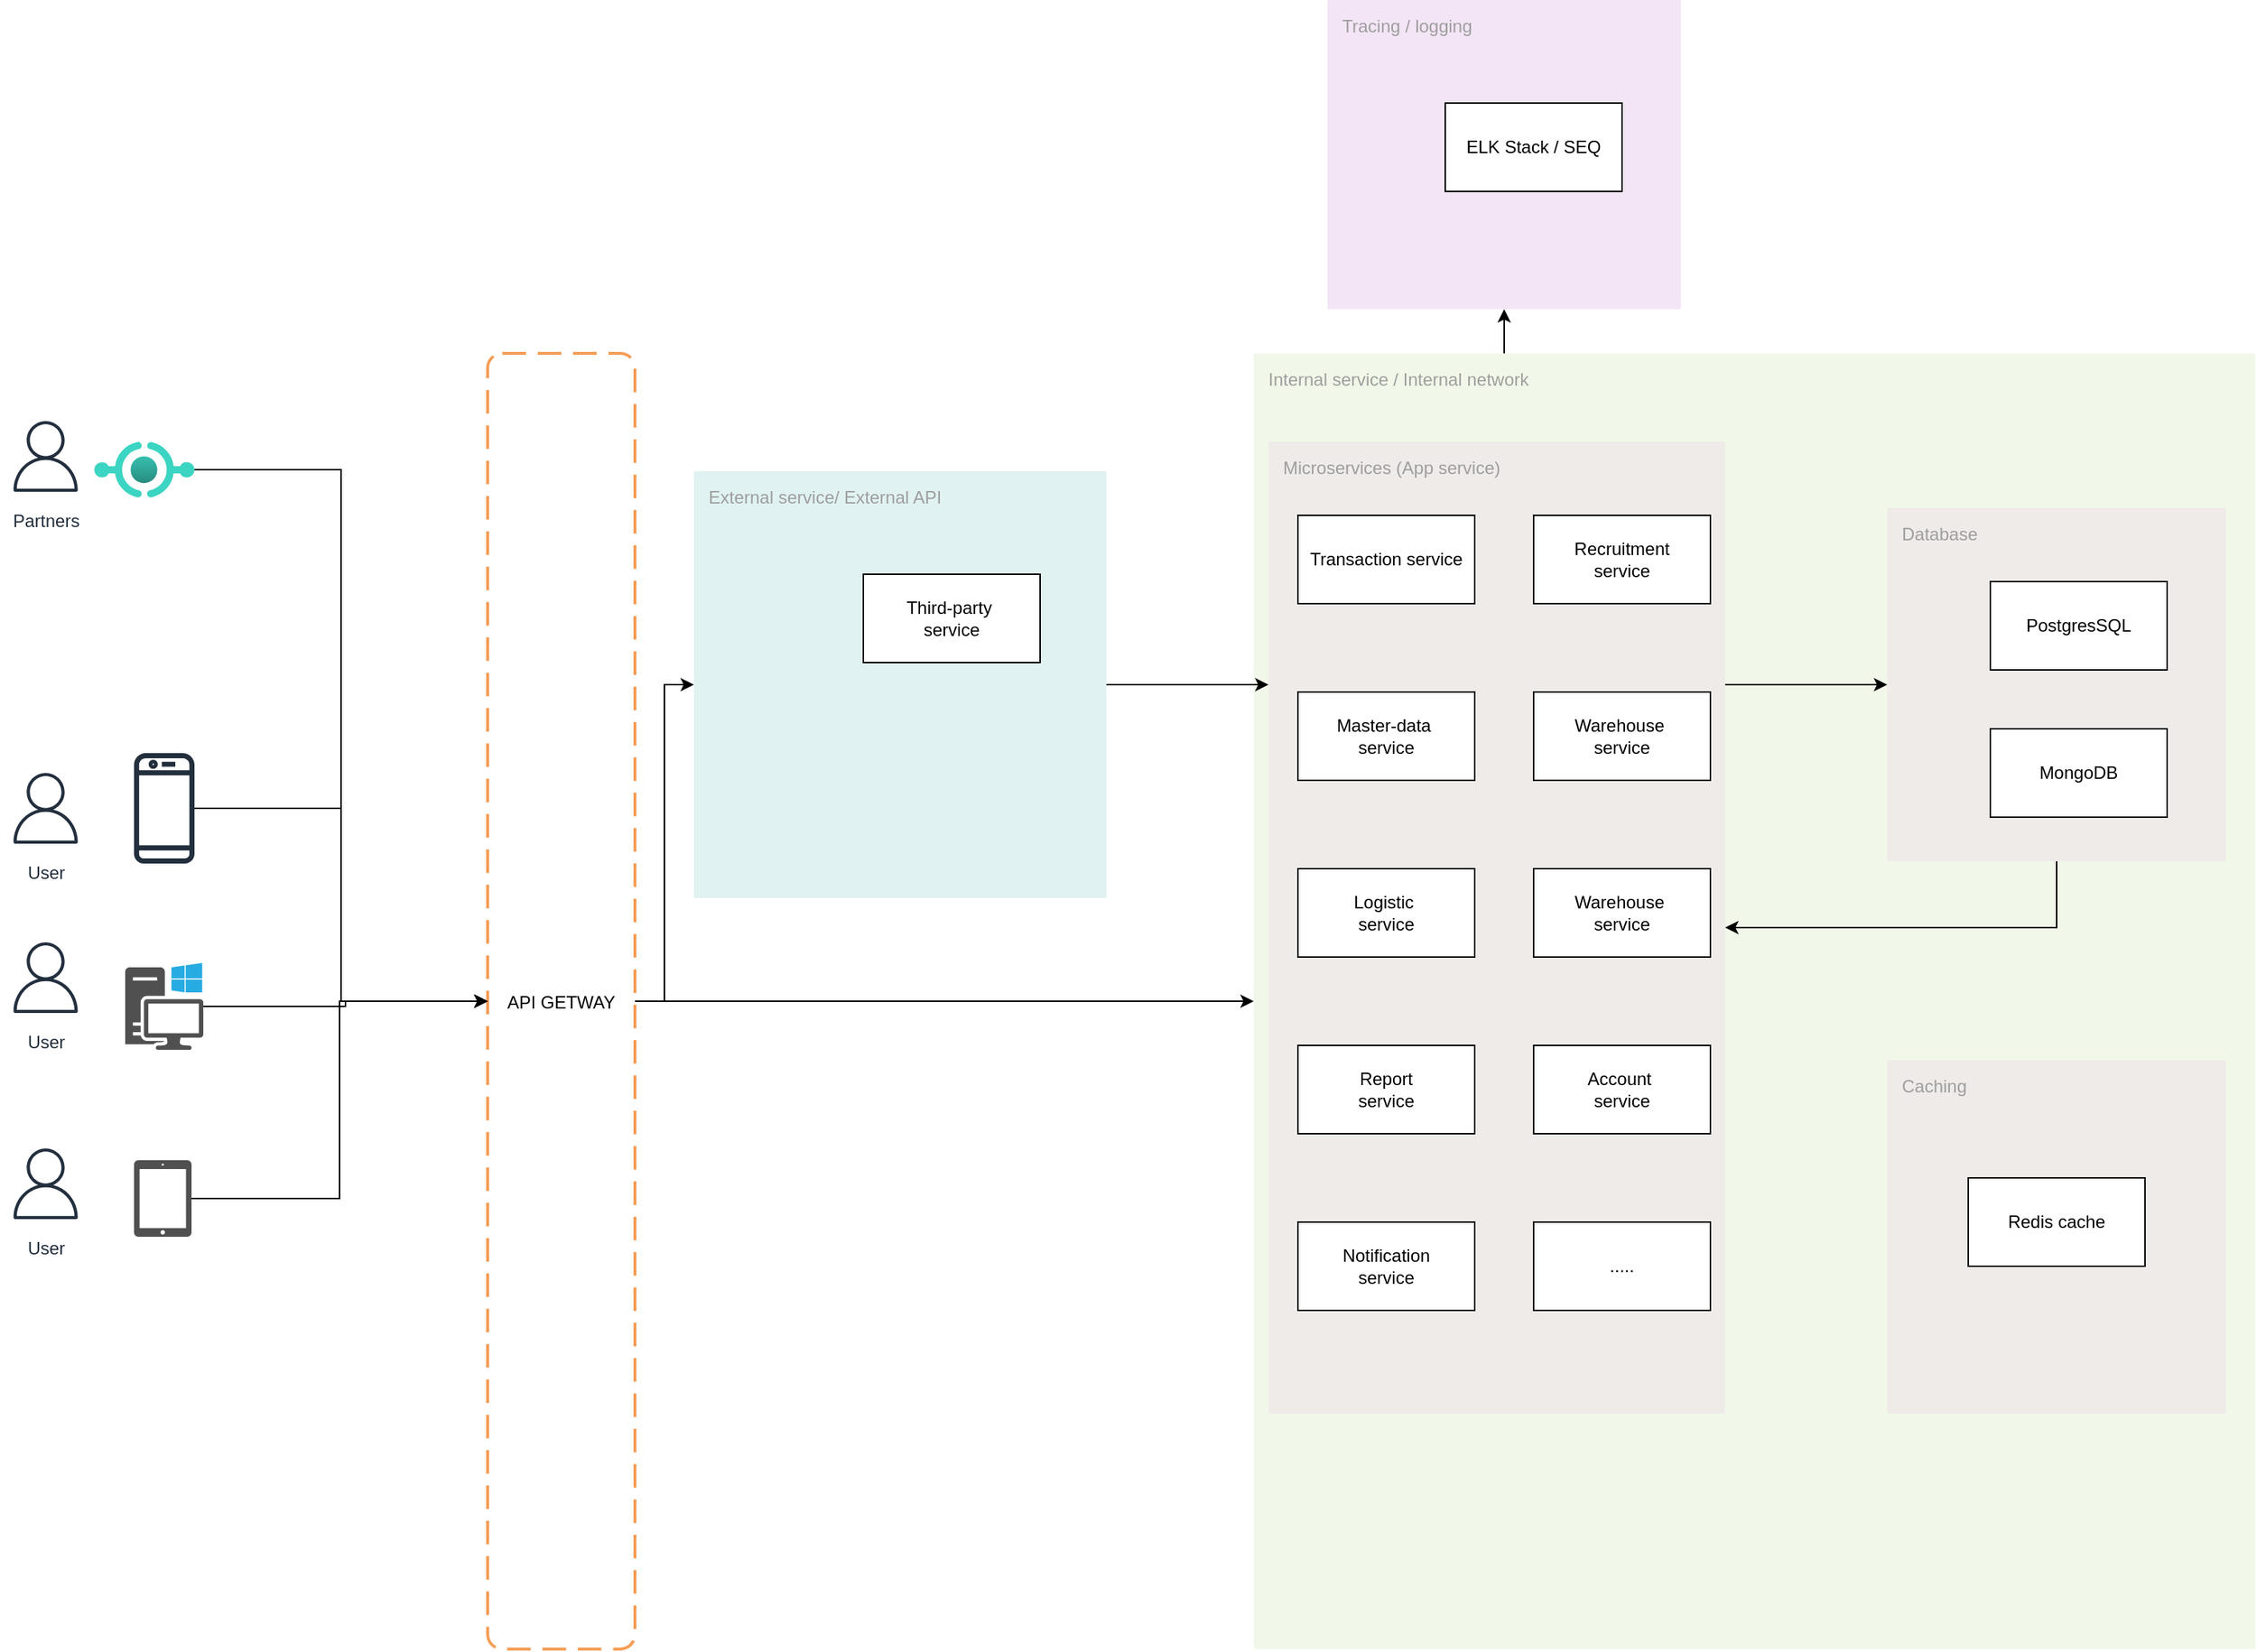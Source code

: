 <mxfile version="24.8.4">
  <diagram id="R2lEEEUBdFMjLlhIrx00" name="Page-1">
    <mxGraphModel dx="1690" dy="1953" grid="1" gridSize="10" guides="1" tooltips="1" connect="1" arrows="1" fold="1" page="1" pageScale="1" pageWidth="850" pageHeight="1100" math="0" shadow="0" extFonts="Permanent Marker^https://fonts.googleapis.com/css?family=Permanent+Marker">
      <root>
        <mxCell id="0" />
        <mxCell id="1" parent="0" />
        <mxCell id="jmSlWFZychz08hpazryL-17" value="External service/ External API" style="sketch=0;points=[[0,0,0],[0.25,0,0],[0.5,0,0],[0.75,0,0],[1,0,0],[1,0.25,0],[1,0.5,0],[1,0.75,0],[1,1,0],[0.75,1,0],[0.5,1,0],[0.25,1,0],[0,1,0],[0,0.75,0],[0,0.5,0],[0,0.25,0]];rounded=1;absoluteArcSize=1;arcSize=2;html=1;strokeColor=none;gradientColor=none;shadow=0;dashed=0;fontSize=12;fontColor=#9E9E9E;align=left;verticalAlign=top;spacing=10;spacingTop=-4;whiteSpace=wrap;fillColor=#E0F2F1;" vertex="1" parent="1">
          <mxGeometry x="500" y="240" width="280" height="290" as="geometry" />
        </mxCell>
        <mxCell id="jmSlWFZychz08hpazryL-18" value="Third-party&amp;nbsp;&lt;div&gt;&lt;span style=&quot;background-color: initial;&quot;&gt;service&lt;/span&gt;&lt;/div&gt;" style="rounded=0;whiteSpace=wrap;html=1;" vertex="1" parent="1">
          <mxGeometry x="615" y="310" width="120" height="60" as="geometry" />
        </mxCell>
        <mxCell id="jmSlWFZychz08hpazryL-19" value="Internal service / Internal network" style="sketch=0;points=[[0,0,0],[0.25,0,0],[0.5,0,0],[0.75,0,0],[1,0,0],[1,0.25,0],[1,0.5,0],[1,0.75,0],[1,1,0],[0.75,1,0],[0.5,1,0],[0.25,1,0],[0,1,0],[0,0.75,0],[0,0.5,0],[0,0.25,0]];rounded=1;absoluteArcSize=1;arcSize=2;html=1;strokeColor=none;gradientColor=none;shadow=0;dashed=0;fontSize=12;fontColor=#9E9E9E;align=left;verticalAlign=top;spacing=10;spacingTop=-4;whiteSpace=wrap;fillColor=#F1F8E9;" vertex="1" parent="1">
          <mxGeometry x="880" y="160" width="680" height="880" as="geometry" />
        </mxCell>
        <mxCell id="jmSlWFZychz08hpazryL-20" value="Microservices (App service)" style="sketch=0;points=[[0,0,0],[0.25,0,0],[0.5,0,0],[0.75,0,0],[1,0,0],[1,0.25,0],[1,0.5,0],[1,0.75,0],[1,1,0],[0.75,1,0],[0.5,1,0],[0.25,1,0],[0,1,0],[0,0.75,0],[0,0.5,0],[0,0.25,0]];rounded=1;absoluteArcSize=1;arcSize=2;html=1;strokeColor=none;gradientColor=none;shadow=0;dashed=0;fontSize=12;fontColor=#9E9E9E;align=left;verticalAlign=top;spacing=10;spacingTop=-4;whiteSpace=wrap;fillColor=#EFEBE9;" vertex="1" parent="1">
          <mxGeometry x="890" y="220" width="310" height="660" as="geometry" />
        </mxCell>
        <mxCell id="jmSlWFZychz08hpazryL-21" value="Database" style="sketch=0;points=[[0,0,0],[0.25,0,0],[0.5,0,0],[0.75,0,0],[1,0,0],[1,0.25,0],[1,0.5,0],[1,0.75,0],[1,1,0],[0.75,1,0],[0.5,1,0],[0.25,1,0],[0,1,0],[0,0.75,0],[0,0.5,0],[0,0.25,0]];rounded=1;absoluteArcSize=1;arcSize=2;html=1;strokeColor=none;gradientColor=none;shadow=0;dashed=0;fontSize=12;fontColor=#9E9E9E;align=left;verticalAlign=top;spacing=10;spacingTop=-4;whiteSpace=wrap;fillColor=#EFEBE9;" vertex="1" parent="1">
          <mxGeometry x="1310" y="265" width="230" height="240" as="geometry" />
        </mxCell>
        <mxCell id="jmSlWFZychz08hpazryL-22" value="Transaction service" style="rounded=0;whiteSpace=wrap;html=1;" vertex="1" parent="1">
          <mxGeometry x="910" y="270" width="120" height="60" as="geometry" />
        </mxCell>
        <mxCell id="jmSlWFZychz08hpazryL-23" value="Logistic&amp;nbsp;&lt;div&gt;&lt;span style=&quot;background-color: initial;&quot;&gt;service&lt;/span&gt;&lt;/div&gt;" style="rounded=0;whiteSpace=wrap;html=1;" vertex="1" parent="1">
          <mxGeometry x="910" y="510" width="120" height="60" as="geometry" />
        </mxCell>
        <mxCell id="jmSlWFZychz08hpazryL-24" value="Report&lt;div&gt;&lt;span style=&quot;background-color: initial;&quot;&gt;service&lt;/span&gt;&lt;/div&gt;" style="rounded=0;whiteSpace=wrap;html=1;" vertex="1" parent="1">
          <mxGeometry x="910" y="630" width="120" height="60" as="geometry" />
        </mxCell>
        <mxCell id="jmSlWFZychz08hpazryL-25" value="Notification&lt;div&gt;&lt;span style=&quot;background-color: initial;&quot;&gt;service&lt;/span&gt;&lt;/div&gt;" style="rounded=0;whiteSpace=wrap;html=1;" vertex="1" parent="1">
          <mxGeometry x="910" y="750" width="120" height="60" as="geometry" />
        </mxCell>
        <mxCell id="jmSlWFZychz08hpazryL-26" value="Recruitment&lt;div&gt;&lt;span style=&quot;background-color: initial;&quot;&gt;service&lt;/span&gt;&lt;/div&gt;" style="rounded=0;whiteSpace=wrap;html=1;" vertex="1" parent="1">
          <mxGeometry x="1070" y="270" width="120" height="60" as="geometry" />
        </mxCell>
        <mxCell id="jmSlWFZychz08hpazryL-27" value="Warehouse&amp;nbsp;&lt;div&gt;&lt;span style=&quot;background-color: initial;&quot;&gt;service&lt;/span&gt;&lt;/div&gt;" style="rounded=0;whiteSpace=wrap;html=1;" vertex="1" parent="1">
          <mxGeometry x="1070" y="390" width="120" height="60" as="geometry" />
        </mxCell>
        <mxCell id="jmSlWFZychz08hpazryL-28" value="Warehouse&amp;nbsp;&lt;div&gt;&lt;span style=&quot;background-color: initial;&quot;&gt;service&lt;/span&gt;&lt;/div&gt;" style="rounded=0;whiteSpace=wrap;html=1;" vertex="1" parent="1">
          <mxGeometry x="1070" y="510" width="120" height="60" as="geometry" />
        </mxCell>
        <mxCell id="jmSlWFZychz08hpazryL-29" value="Master-data&amp;nbsp;&lt;div&gt;&lt;span style=&quot;background-color: initial;&quot;&gt;service&lt;/span&gt;&lt;/div&gt;" style="rounded=0;whiteSpace=wrap;html=1;" vertex="1" parent="1">
          <mxGeometry x="910" y="390" width="120" height="60" as="geometry" />
        </mxCell>
        <mxCell id="jmSlWFZychz08hpazryL-30" value="PostgresSQL" style="rounded=0;whiteSpace=wrap;html=1;" vertex="1" parent="1">
          <mxGeometry x="1380" y="315" width="120" height="60" as="geometry" />
        </mxCell>
        <mxCell id="jmSlWFZychz08hpazryL-31" value="MongoDB" style="rounded=0;whiteSpace=wrap;html=1;" vertex="1" parent="1">
          <mxGeometry x="1380" y="415" width="120" height="60" as="geometry" />
        </mxCell>
        <mxCell id="jmSlWFZychz08hpazryL-33" value="Tracing / logging" style="sketch=0;points=[[0,0,0],[0.25,0,0],[0.5,0,0],[0.75,0,0],[1,0,0],[1,0.25,0],[1,0.5,0],[1,0.75,0],[1,1,0],[0.75,1,0],[0.5,1,0],[0.25,1,0],[0,1,0],[0,0.75,0],[0,0.5,0],[0,0.25,0]];rounded=1;absoluteArcSize=1;arcSize=2;html=1;strokeColor=none;gradientColor=none;shadow=0;dashed=0;fontSize=12;fontColor=#9E9E9E;align=left;verticalAlign=top;spacing=10;spacingTop=-4;whiteSpace=wrap;fillColor=#F3E5F5;" vertex="1" parent="1">
          <mxGeometry x="930" y="-80" width="240" height="210" as="geometry" />
        </mxCell>
        <mxCell id="jmSlWFZychz08hpazryL-34" value="ELK Stack / SEQ" style="rounded=0;whiteSpace=wrap;html=1;" vertex="1" parent="1">
          <mxGeometry x="1010" y="-10" width="120" height="60" as="geometry" />
        </mxCell>
        <mxCell id="jmSlWFZychz08hpazryL-36" style="edgeStyle=orthogonalEdgeStyle;rounded=0;orthogonalLoop=1;jettySize=auto;html=1;exitX=0.25;exitY=0;exitDx=0;exitDy=0;exitPerimeter=0;" edge="1" parent="1" source="jmSlWFZychz08hpazryL-19" target="jmSlWFZychz08hpazryL-33">
          <mxGeometry relative="1" as="geometry" />
        </mxCell>
        <mxCell id="jmSlWFZychz08hpazryL-37" style="edgeStyle=orthogonalEdgeStyle;rounded=0;orthogonalLoop=1;jettySize=auto;html=1;exitX=1;exitY=0.5;exitDx=0;exitDy=0;exitPerimeter=0;entryX=0;entryY=0.25;entryDx=0;entryDy=0;entryPerimeter=0;" edge="1" parent="1" source="jmSlWFZychz08hpazryL-17" target="jmSlWFZychz08hpazryL-20">
          <mxGeometry relative="1" as="geometry" />
        </mxCell>
        <mxCell id="jmSlWFZychz08hpazryL-38" style="edgeStyle=orthogonalEdgeStyle;rounded=0;orthogonalLoop=1;jettySize=auto;html=1;exitX=1;exitY=0.25;exitDx=0;exitDy=0;exitPerimeter=0;entryX=0;entryY=0.5;entryDx=0;entryDy=0;entryPerimeter=0;" edge="1" parent="1" source="jmSlWFZychz08hpazryL-20" target="jmSlWFZychz08hpazryL-21">
          <mxGeometry relative="1" as="geometry" />
        </mxCell>
        <mxCell id="jmSlWFZychz08hpazryL-41" style="edgeStyle=orthogonalEdgeStyle;rounded=0;orthogonalLoop=1;jettySize=auto;html=1;exitX=0.5;exitY=1;exitDx=0;exitDy=0;exitPerimeter=0;entryX=1;entryY=0.5;entryDx=0;entryDy=0;entryPerimeter=0;" edge="1" parent="1" source="jmSlWFZychz08hpazryL-21" target="jmSlWFZychz08hpazryL-20">
          <mxGeometry relative="1" as="geometry" />
        </mxCell>
        <mxCell id="jmSlWFZychz08hpazryL-42" value="Account&amp;nbsp;&lt;div&gt;&lt;span style=&quot;background-color: initial;&quot;&gt;service&lt;/span&gt;&lt;/div&gt;" style="rounded=0;whiteSpace=wrap;html=1;" vertex="1" parent="1">
          <mxGeometry x="1070" y="630" width="120" height="60" as="geometry" />
        </mxCell>
        <mxCell id="jmSlWFZychz08hpazryL-43" value="....." style="rounded=0;whiteSpace=wrap;html=1;" vertex="1" parent="1">
          <mxGeometry x="1070" y="750" width="120" height="60" as="geometry" />
        </mxCell>
        <mxCell id="jmSlWFZychz08hpazryL-70" style="edgeStyle=orthogonalEdgeStyle;rounded=0;orthogonalLoop=1;jettySize=auto;html=1;exitX=1;exitY=0.5;exitDx=0;exitDy=0;" edge="1" parent="1" source="jmSlWFZychz08hpazryL-44" target="jmSlWFZychz08hpazryL-17">
          <mxGeometry relative="1" as="geometry" />
        </mxCell>
        <mxCell id="jmSlWFZychz08hpazryL-44" value="API GETWAY" style="rounded=1;arcSize=10;dashed=1;strokeColor=#F59D56;fillColor=none;gradientColor=none;dashPattern=8 4;strokeWidth=2;" vertex="1" parent="1">
          <mxGeometry x="360" y="160" width="100" height="880" as="geometry" />
        </mxCell>
        <mxCell id="jmSlWFZychz08hpazryL-46" value="Caching" style="sketch=0;points=[[0,0,0],[0.25,0,0],[0.5,0,0],[0.75,0,0],[1,0,0],[1,0.25,0],[1,0.5,0],[1,0.75,0],[1,1,0],[0.75,1,0],[0.5,1,0],[0.25,1,0],[0,1,0],[0,0.75,0],[0,0.5,0],[0,0.25,0]];rounded=1;absoluteArcSize=1;arcSize=2;html=1;strokeColor=none;gradientColor=none;shadow=0;dashed=0;fontSize=12;fontColor=#9E9E9E;align=left;verticalAlign=top;spacing=10;spacingTop=-4;whiteSpace=wrap;fillColor=#EFEBE9;" vertex="1" parent="1">
          <mxGeometry x="1310" y="640" width="230" height="240" as="geometry" />
        </mxCell>
        <mxCell id="jmSlWFZychz08hpazryL-47" value="Redis cache" style="rounded=0;whiteSpace=wrap;html=1;" vertex="1" parent="1">
          <mxGeometry x="1365" y="720" width="120" height="60" as="geometry" />
        </mxCell>
        <mxCell id="jmSlWFZychz08hpazryL-52" value="User" style="sketch=0;outlineConnect=0;fontColor=#232F3E;gradientColor=none;strokeColor=#232F3E;fillColor=#ffffff;dashed=0;verticalLabelPosition=bottom;verticalAlign=top;align=center;html=1;fontSize=12;fontStyle=0;aspect=fixed;shape=mxgraph.aws4.resourceIcon;resIcon=mxgraph.aws4.user;" vertex="1" parent="1">
          <mxGeometry x="30" y="439" width="60" height="60" as="geometry" />
        </mxCell>
        <mxCell id="jmSlWFZychz08hpazryL-53" value="User" style="sketch=0;outlineConnect=0;fontColor=#232F3E;gradientColor=none;strokeColor=#232F3E;fillColor=#ffffff;dashed=0;verticalLabelPosition=bottom;verticalAlign=top;align=center;html=1;fontSize=12;fontStyle=0;aspect=fixed;shape=mxgraph.aws4.resourceIcon;resIcon=mxgraph.aws4.user;" vertex="1" parent="1">
          <mxGeometry x="30" y="554" width="60" height="60" as="geometry" />
        </mxCell>
        <mxCell id="jmSlWFZychz08hpazryL-54" value="User" style="sketch=0;outlineConnect=0;fontColor=#232F3E;gradientColor=none;strokeColor=#232F3E;fillColor=#ffffff;dashed=0;verticalLabelPosition=bottom;verticalAlign=top;align=center;html=1;fontSize=12;fontStyle=0;aspect=fixed;shape=mxgraph.aws4.resourceIcon;resIcon=mxgraph.aws4.user;" vertex="1" parent="1">
          <mxGeometry x="30" y="694" width="60" height="60" as="geometry" />
        </mxCell>
        <mxCell id="jmSlWFZychz08hpazryL-65" value="" style="edgeStyle=orthogonalEdgeStyle;rounded=0;orthogonalLoop=1;jettySize=auto;html=1;entryX=0;entryY=0.5;entryDx=0;entryDy=0;" edge="1" parent="1" source="jmSlWFZychz08hpazryL-60" target="jmSlWFZychz08hpazryL-44">
          <mxGeometry relative="1" as="geometry">
            <mxPoint x="151.5" y="285" as="targetPoint" />
          </mxGeometry>
        </mxCell>
        <mxCell id="jmSlWFZychz08hpazryL-60" value="" style="sketch=0;outlineConnect=0;fontColor=#232F3E;gradientColor=none;fillColor=#232F3D;strokeColor=none;dashed=0;verticalLabelPosition=bottom;verticalAlign=top;align=center;html=1;fontSize=12;fontStyle=0;aspect=fixed;pointerEvents=1;shape=mxgraph.aws4.mobile_client;" vertex="1" parent="1">
          <mxGeometry x="120" y="430" width="41" height="78" as="geometry" />
        </mxCell>
        <mxCell id="jmSlWFZychz08hpazryL-67" value="" style="edgeStyle=orthogonalEdgeStyle;rounded=0;orthogonalLoop=1;jettySize=auto;html=1;entryX=0;entryY=0.5;entryDx=0;entryDy=0;" edge="1" parent="1" source="jmSlWFZychz08hpazryL-61" target="jmSlWFZychz08hpazryL-44">
          <mxGeometry relative="1" as="geometry">
            <mxPoint x="163.5" y="419.5" as="targetPoint" />
          </mxGeometry>
        </mxCell>
        <mxCell id="jmSlWFZychz08hpazryL-61" value="" style="sketch=0;pointerEvents=1;shadow=0;dashed=0;html=1;strokeColor=none;fillColor=#505050;labelPosition=center;verticalLabelPosition=bottom;verticalAlign=top;outlineConnect=0;align=center;shape=mxgraph.office.devices.workstation_pc;" vertex="1" parent="1">
          <mxGeometry x="114" y="574" width="53" height="59" as="geometry" />
        </mxCell>
        <mxCell id="jmSlWFZychz08hpazryL-69" value="" style="edgeStyle=orthogonalEdgeStyle;rounded=0;orthogonalLoop=1;jettySize=auto;html=1;entryX=0;entryY=0.5;entryDx=0;entryDy=0;" edge="1" parent="1" source="jmSlWFZychz08hpazryL-63" target="jmSlWFZychz08hpazryL-44">
          <mxGeometry relative="1" as="geometry">
            <mxPoint x="148.5" y="550" as="targetPoint" />
          </mxGeometry>
        </mxCell>
        <mxCell id="jmSlWFZychz08hpazryL-63" value="" style="sketch=0;pointerEvents=1;shadow=0;dashed=0;html=1;strokeColor=none;fillColor=#505050;labelPosition=center;verticalLabelPosition=bottom;verticalAlign=top;outlineConnect=0;align=center;shape=mxgraph.office.devices.tablet_ipad;" vertex="1" parent="1">
          <mxGeometry x="120" y="708" width="39" height="52" as="geometry" />
        </mxCell>
        <mxCell id="jmSlWFZychz08hpazryL-71" style="edgeStyle=orthogonalEdgeStyle;rounded=0;orthogonalLoop=1;jettySize=auto;html=1;exitX=1;exitY=0.5;exitDx=0;exitDy=0;entryX=0;entryY=0.5;entryDx=0;entryDy=0;entryPerimeter=0;" edge="1" parent="1" source="jmSlWFZychz08hpazryL-44" target="jmSlWFZychz08hpazryL-19">
          <mxGeometry relative="1" as="geometry" />
        </mxCell>
        <mxCell id="jmSlWFZychz08hpazryL-72" value="Partners" style="sketch=0;outlineConnect=0;fontColor=#232F3E;gradientColor=none;strokeColor=#232F3E;fillColor=#ffffff;dashed=0;verticalLabelPosition=bottom;verticalAlign=top;align=center;html=1;fontSize=12;fontStyle=0;aspect=fixed;shape=mxgraph.aws4.resourceIcon;resIcon=mxgraph.aws4.user;" vertex="1" parent="1">
          <mxGeometry x="30" y="200" width="60" height="60" as="geometry" />
        </mxCell>
        <mxCell id="jmSlWFZychz08hpazryL-78" value="" style="edgeStyle=orthogonalEdgeStyle;rounded=0;orthogonalLoop=1;jettySize=auto;html=1;entryX=0;entryY=0.5;entryDx=0;entryDy=0;" edge="1" parent="1" source="jmSlWFZychz08hpazryL-76" target="jmSlWFZychz08hpazryL-44">
          <mxGeometry relative="1" as="geometry">
            <mxPoint x="247.5" y="239" as="targetPoint" />
          </mxGeometry>
        </mxCell>
        <mxCell id="jmSlWFZychz08hpazryL-76" value="" style="image;aspect=fixed;html=1;points=[];align=center;fontSize=12;image=img/lib/azure2/other/API_Proxy.svg;" vertex="1" parent="1">
          <mxGeometry x="93" y="220" width="68" height="38" as="geometry" />
        </mxCell>
      </root>
    </mxGraphModel>
  </diagram>
</mxfile>
